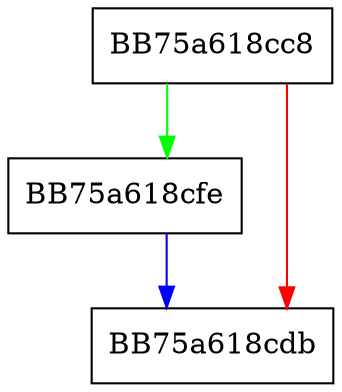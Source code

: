 digraph GetCount {
  node [shape="box"];
  graph [splines=ortho];
  BB75a618cc8 -> BB75a618cfe [color="green"];
  BB75a618cc8 -> BB75a618cdb [color="red"];
  BB75a618cfe -> BB75a618cdb [color="blue"];
}